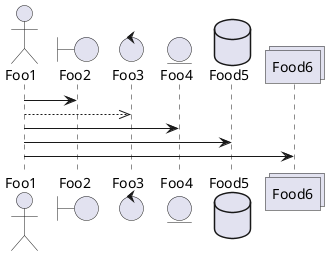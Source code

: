 @startuml
'https://plantuml.com/sequence-diagram

actor Foo1
boundary Foo2
control Foo3

entity Foo4
database Food5
' 这个是什么意思
collections Food6

Foo1 -> Foo2
Foo1 -->> Foo3
Foo1 -> Foo4
Foo1 -> Food5
Foo1 -> Food6

@enduml